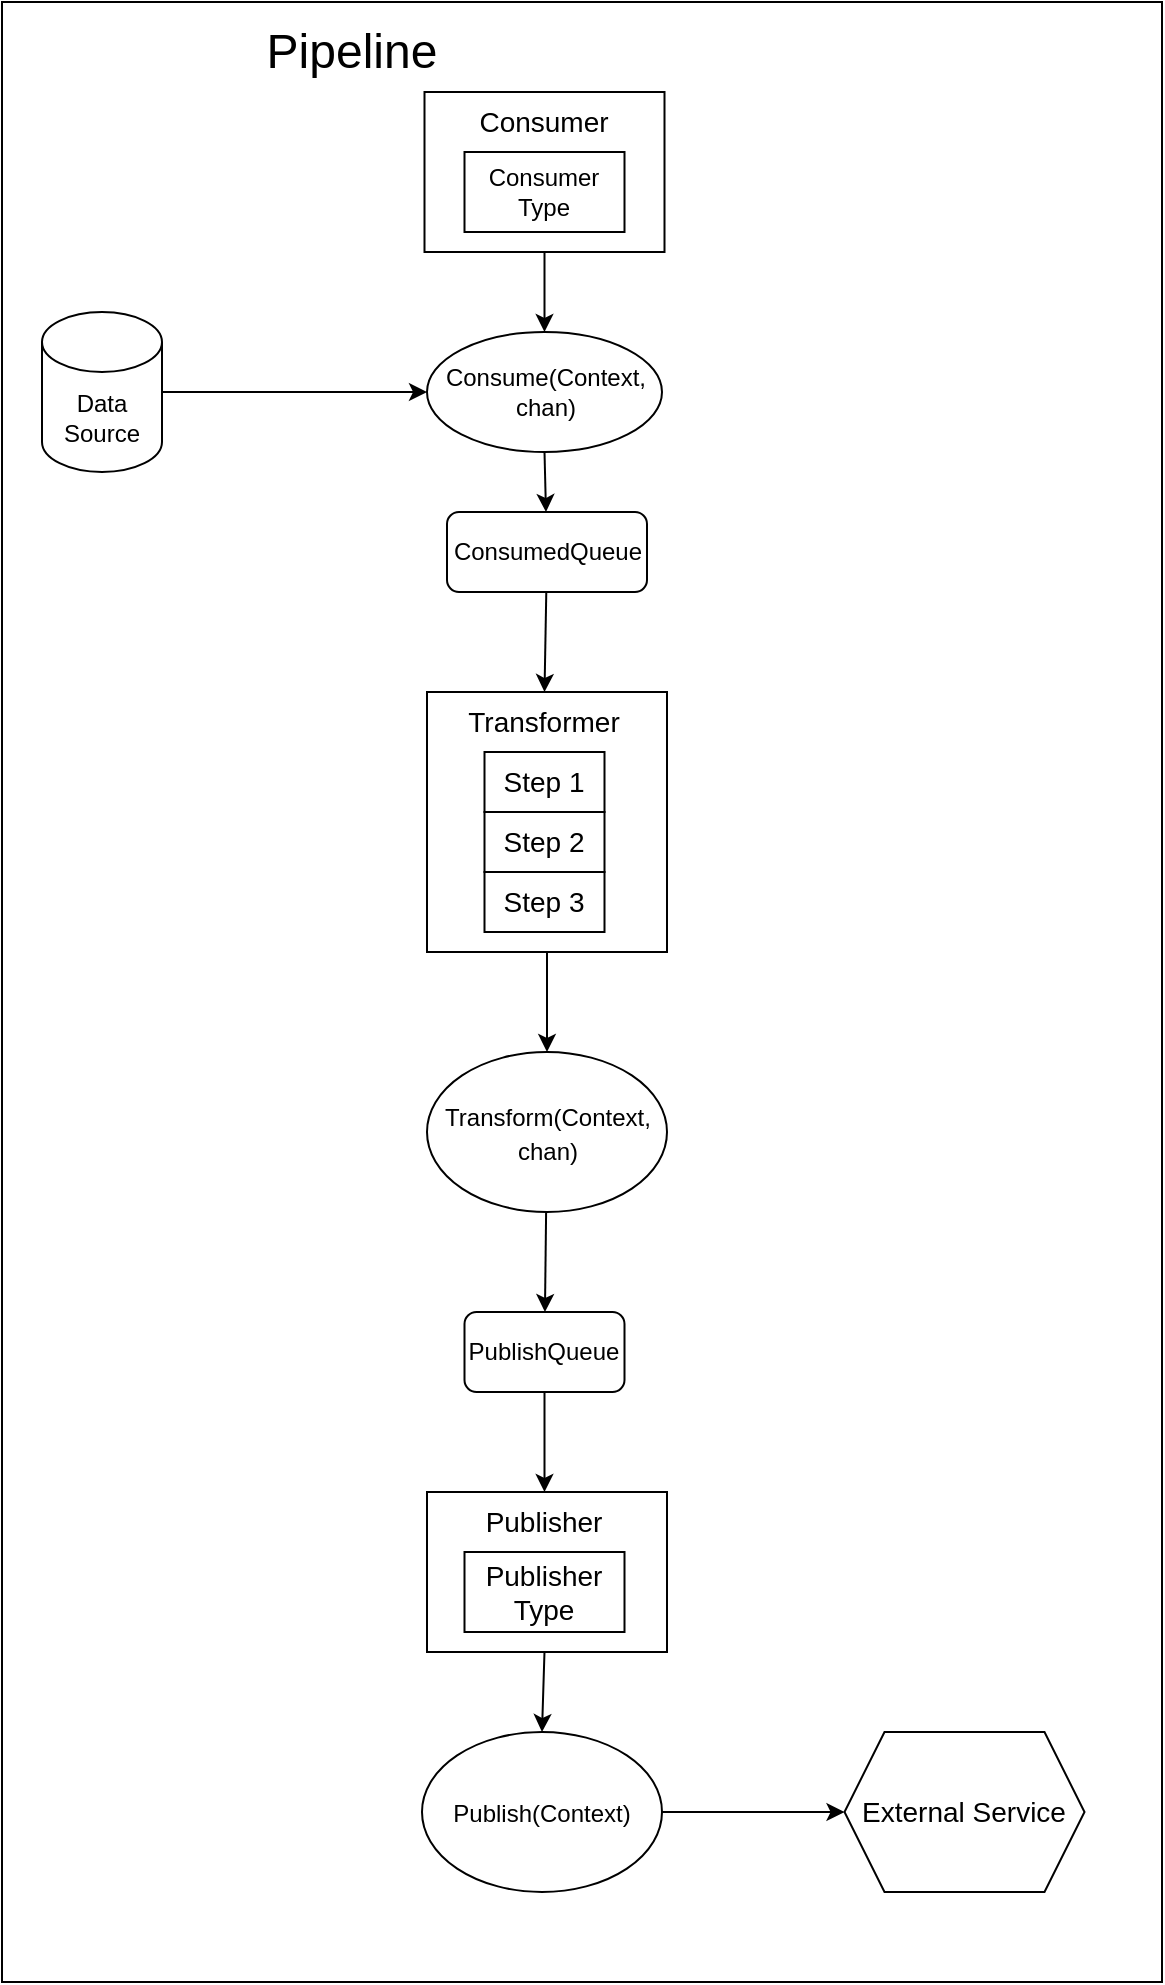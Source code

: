 <mxfile>
    <diagram id="Dj4AoVNWodqSbjiGXOD5" name="Pipeline-Architectue">
        <mxGraphModel dx="1099" dy="771" grid="1" gridSize="10" guides="1" tooltips="1" connect="1" arrows="1" fold="1" page="1" pageScale="1" pageWidth="850" pageHeight="1100" math="0" shadow="0">
            <root>
                <mxCell id="0"/>
                <mxCell id="1" parent="0"/>
                <mxCell id="D1_7UwQlZPWpxuEETbWs-1" value="" style="rounded=0;whiteSpace=wrap;html=1;fillColor=default;" parent="1" vertex="1">
                    <mxGeometry x="40" y="10" width="580" height="990" as="geometry"/>
                </mxCell>
                <mxCell id="D1_7UwQlZPWpxuEETbWs-7" style="edgeStyle=orthogonalEdgeStyle;rounded=0;orthogonalLoop=1;jettySize=auto;html=1;entryX=0.5;entryY=0;entryDx=0;entryDy=0;fontSize=14;" parent="1" source="D1_7UwQlZPWpxuEETbWs-2" target="3" edge="1">
                    <mxGeometry relative="1" as="geometry">
                        <mxPoint x="311.25" y="185" as="targetPoint"/>
                    </mxGeometry>
                </mxCell>
                <mxCell id="D1_7UwQlZPWpxuEETbWs-2" value="" style="rounded=0;whiteSpace=wrap;html=1;" parent="1" vertex="1">
                    <mxGeometry x="251.25" y="55" width="120" height="80" as="geometry"/>
                </mxCell>
                <mxCell id="D1_7UwQlZPWpxuEETbWs-3" value="Consumer Type" style="rounded=0;whiteSpace=wrap;html=1;" parent="1" vertex="1">
                    <mxGeometry x="271.25" y="85" width="80" height="40" as="geometry"/>
                </mxCell>
                <mxCell id="D1_7UwQlZPWpxuEETbWs-4" value="&lt;font style=&quot;font-size: 14px;&quot;&gt;Consumer&lt;/font&gt;" style="text;html=1;strokeColor=none;fillColor=none;align=center;verticalAlign=middle;whiteSpace=wrap;rounded=0;" parent="1" vertex="1">
                    <mxGeometry x="281.25" y="55" width="60" height="30" as="geometry"/>
                </mxCell>
                <mxCell id="2" value="&lt;font style=&quot;font-size: 24px&quot;&gt;Pipeline&lt;/font&gt;" style="text;html=1;strokeColor=none;fillColor=none;align=center;verticalAlign=middle;whiteSpace=wrap;rounded=0;" parent="1" vertex="1">
                    <mxGeometry x="185" y="20" width="60" height="30" as="geometry"/>
                </mxCell>
                <mxCell id="5" style="edgeStyle=none;html=1;exitX=0.5;exitY=1;exitDx=0;exitDy=0;" parent="1" source="3" target="4" edge="1">
                    <mxGeometry relative="1" as="geometry"/>
                </mxCell>
                <mxCell id="3" value="Consume(Context, chan)" style="ellipse;whiteSpace=wrap;html=1;" parent="1" vertex="1">
                    <mxGeometry x="252.5" y="175" width="117.5" height="60" as="geometry"/>
                </mxCell>
                <mxCell id="12" style="edgeStyle=none;html=1;entryX=0.5;entryY=0;entryDx=0;entryDy=0;fontSize=14;" parent="1" source="4" target="7" edge="1">
                    <mxGeometry relative="1" as="geometry"/>
                </mxCell>
                <mxCell id="4" value="ConsumedQueue" style="rounded=1;whiteSpace=wrap;html=1;" parent="1" vertex="1">
                    <mxGeometry x="262.5" y="265" width="100" height="40" as="geometry"/>
                </mxCell>
                <mxCell id="14" style="edgeStyle=none;html=1;exitX=0.5;exitY=1;exitDx=0;exitDy=0;entryX=0.5;entryY=0;entryDx=0;entryDy=0;fontSize=12;" parent="1" source="6" target="13" edge="1">
                    <mxGeometry relative="1" as="geometry"/>
                </mxCell>
                <mxCell id="6" value="" style="rounded=0;whiteSpace=wrap;html=1;" parent="1" vertex="1">
                    <mxGeometry x="252.5" y="355" width="120" height="130" as="geometry"/>
                </mxCell>
                <mxCell id="7" value="&lt;font style=&quot;font-size: 14px&quot;&gt;Transformer&lt;/font&gt;" style="text;html=1;strokeColor=none;fillColor=none;align=center;verticalAlign=middle;whiteSpace=wrap;rounded=0;" parent="1" vertex="1">
                    <mxGeometry x="281.25" y="355" width="60" height="30" as="geometry"/>
                </mxCell>
                <mxCell id="8" value="Step 1" style="rounded=0;whiteSpace=wrap;html=1;fontSize=14;" parent="1" vertex="1">
                    <mxGeometry x="281.25" y="385" width="60" height="30" as="geometry"/>
                </mxCell>
                <mxCell id="10" value="Step 2" style="rounded=0;whiteSpace=wrap;html=1;fontSize=14;" parent="1" vertex="1">
                    <mxGeometry x="281.25" y="415" width="60" height="30" as="geometry"/>
                </mxCell>
                <mxCell id="11" value="Step 3" style="rounded=0;whiteSpace=wrap;html=1;fontSize=14;" parent="1" vertex="1">
                    <mxGeometry x="281.25" y="445" width="60" height="30" as="geometry"/>
                </mxCell>
                <mxCell id="16" style="edgeStyle=none;html=1;fontSize=12;" parent="1" source="13" target="15" edge="1">
                    <mxGeometry relative="1" as="geometry"/>
                </mxCell>
                <mxCell id="13" value="&lt;font style=&quot;font-size: 12px&quot;&gt;Transform(Context, chan)&lt;/font&gt;" style="ellipse;whiteSpace=wrap;html=1;fontSize=14;" parent="1" vertex="1">
                    <mxGeometry x="252.5" y="535" width="120" height="80" as="geometry"/>
                </mxCell>
                <mxCell id="20" style="edgeStyle=none;html=1;entryX=0.5;entryY=0;entryDx=0;entryDy=0;fontSize=14;" parent="1" source="15" target="18" edge="1">
                    <mxGeometry relative="1" as="geometry"/>
                </mxCell>
                <mxCell id="15" value="PublishQueue" style="rounded=1;whiteSpace=wrap;html=1;" parent="1" vertex="1">
                    <mxGeometry x="271.25" y="665" width="80" height="40" as="geometry"/>
                </mxCell>
                <mxCell id="22" style="edgeStyle=none;html=1;entryX=0.5;entryY=0;entryDx=0;entryDy=0;fontSize=14;" parent="1" source="17" target="21" edge="1">
                    <mxGeometry relative="1" as="geometry"/>
                </mxCell>
                <mxCell id="17" value="" style="rounded=0;whiteSpace=wrap;html=1;fontSize=12;" parent="1" vertex="1">
                    <mxGeometry x="252.5" y="755" width="120" height="80" as="geometry"/>
                </mxCell>
                <mxCell id="18" value="&lt;font style=&quot;font-size: 14px&quot;&gt;Publisher&lt;/font&gt;" style="text;html=1;strokeColor=none;fillColor=none;align=center;verticalAlign=middle;whiteSpace=wrap;rounded=0;fontSize=12;" parent="1" vertex="1">
                    <mxGeometry x="281.25" y="755" width="60" height="30" as="geometry"/>
                </mxCell>
                <mxCell id="19" value="Publisher Type" style="rounded=0;whiteSpace=wrap;html=1;fontSize=14;" parent="1" vertex="1">
                    <mxGeometry x="271.25" y="785" width="80" height="40" as="geometry"/>
                </mxCell>
                <mxCell id="24" style="edgeStyle=none;html=1;entryX=0;entryY=0.5;entryDx=0;entryDy=0;fontSize=14;" parent="1" source="21" target="23" edge="1">
                    <mxGeometry relative="1" as="geometry"/>
                </mxCell>
                <mxCell id="21" value="&lt;font style=&quot;font-size: 12px&quot;&gt;Publish(Context)&lt;/font&gt;" style="ellipse;whiteSpace=wrap;html=1;fontSize=14;" parent="1" vertex="1">
                    <mxGeometry x="250" y="875" width="120" height="80" as="geometry"/>
                </mxCell>
                <mxCell id="23" value="External Service" style="shape=hexagon;perimeter=hexagonPerimeter2;whiteSpace=wrap;html=1;fixedSize=1;fontSize=14;" parent="1" vertex="1">
                    <mxGeometry x="461.25" y="875" width="120" height="80" as="geometry"/>
                </mxCell>
                <mxCell id="26" style="edgeStyle=none;html=1;entryX=0;entryY=0.5;entryDx=0;entryDy=0;" parent="1" source="25" target="3" edge="1">
                    <mxGeometry relative="1" as="geometry"/>
                </mxCell>
                <mxCell id="25" value="Data Source" style="shape=cylinder3;whiteSpace=wrap;html=1;boundedLbl=1;backgroundOutline=1;size=15;" parent="1" vertex="1">
                    <mxGeometry x="60" y="165" width="60" height="80" as="geometry"/>
                </mxCell>
            </root>
        </mxGraphModel>
    </diagram>
    <diagram id="MoxNvgNFfy6Jt7ESlVxi" name="api-consumer">
        <mxGraphModel dx="1099" dy="771" grid="1" gridSize="10" guides="1" tooltips="1" connect="1" arrows="1" fold="1" page="1" pageScale="1" pageWidth="583" pageHeight="827" math="0" shadow="0">
            <root>
                <mxCell id="90Jah9lR4zrzUb3riCUH-0"/>
                <mxCell id="90Jah9lR4zrzUb3riCUH-1" parent="90Jah9lR4zrzUb3riCUH-0"/>
                <mxCell id="IA2YErXaDBVhAgsJoDt0-19" value="" style="rounded=0;whiteSpace=wrap;html=1;" vertex="1" parent="90Jah9lR4zrzUb3riCUH-1">
                    <mxGeometry x="60" y="90" width="440" height="420" as="geometry"/>
                </mxCell>
                <mxCell id="IA2YErXaDBVhAgsJoDt0-0" value="" style="rounded=0;whiteSpace=wrap;html=1;" vertex="1" parent="90Jah9lR4zrzUb3riCUH-1">
                    <mxGeometry x="80" y="255" width="400" height="230" as="geometry"/>
                </mxCell>
                <mxCell id="IA2YErXaDBVhAgsJoDt0-1" value="Api Consumer" style="text;html=1;strokeColor=none;fillColor=none;align=center;verticalAlign=middle;whiteSpace=wrap;rounded=0;" vertex="1" parent="90Jah9lR4zrzUb3riCUH-1">
                    <mxGeometry x="90" y="265" width="60" height="30" as="geometry"/>
                </mxCell>
                <mxCell id="IA2YErXaDBVhAgsJoDt0-3" value="" style="edgeStyle=none;html=1;entryX=0.5;entryY=0;entryDx=0;entryDy=0;" edge="1" parent="90Jah9lR4zrzUb3riCUH-1" source="IA2YErXaDBVhAgsJoDt0-2" target="IA2YErXaDBVhAgsJoDt0-4">
                    <mxGeometry relative="1" as="geometry"/>
                </mxCell>
                <mxCell id="IA2YErXaDBVhAgsJoDt0-2" value="Request for external source" style="whiteSpace=wrap;html=1;aspect=fixed;" vertex="1" parent="90Jah9lR4zrzUb3riCUH-1">
                    <mxGeometry x="250" y="115" width="60" height="60" as="geometry"/>
                </mxCell>
                <mxCell id="IA2YErXaDBVhAgsJoDt0-15" style="edgeStyle=none;html=1;entryX=0.5;entryY=0;entryDx=0;entryDy=0;" edge="1" parent="90Jah9lR4zrzUb3riCUH-1" source="IA2YErXaDBVhAgsJoDt0-4" target="IA2YErXaDBVhAgsJoDt0-6">
                    <mxGeometry relative="1" as="geometry"/>
                </mxCell>
                <mxCell id="IA2YErXaDBVhAgsJoDt0-16" style="edgeStyle=none;html=1;entryX=0.5;entryY=0;entryDx=0;entryDy=0;" edge="1" parent="90Jah9lR4zrzUb3riCUH-1" source="IA2YErXaDBVhAgsJoDt0-4" target="IA2YErXaDBVhAgsJoDt0-8">
                    <mxGeometry relative="1" as="geometry"/>
                </mxCell>
                <mxCell id="IA2YErXaDBVhAgsJoDt0-17" value="" style="edgeStyle=none;html=1;" edge="1" parent="90Jah9lR4zrzUb3riCUH-1" source="IA2YErXaDBVhAgsJoDt0-4" target="IA2YErXaDBVhAgsJoDt0-7">
                    <mxGeometry relative="1" as="geometry"/>
                </mxCell>
                <mxCell id="IA2YErXaDBVhAgsJoDt0-4" value="GoFiber server app" style="rounded=0;whiteSpace=wrap;html=1;" vertex="1" parent="90Jah9lR4zrzUb3riCUH-1">
                    <mxGeometry x="90" y="305" width="380" height="30" as="geometry"/>
                </mxCell>
                <mxCell id="IA2YErXaDBVhAgsJoDt0-6" value="Api Consumer 1" style="rounded=0;whiteSpace=wrap;html=1;" vertex="1" parent="90Jah9lR4zrzUb3riCUH-1">
                    <mxGeometry x="90" y="395" width="120" height="60" as="geometry"/>
                </mxCell>
                <mxCell id="IA2YErXaDBVhAgsJoDt0-7" value="Api Consumer 2" style="rounded=0;whiteSpace=wrap;html=1;" vertex="1" parent="90Jah9lR4zrzUb3riCUH-1">
                    <mxGeometry x="220" y="395" width="120" height="60" as="geometry"/>
                </mxCell>
                <mxCell id="IA2YErXaDBVhAgsJoDt0-8" value="Api Consumer 3" style="rounded=0;whiteSpace=wrap;html=1;" vertex="1" parent="90Jah9lR4zrzUb3riCUH-1">
                    <mxGeometry x="350" y="395" width="120" height="60" as="geometry"/>
                </mxCell>
            </root>
        </mxGraphModel>
    </diagram>
</mxfile>